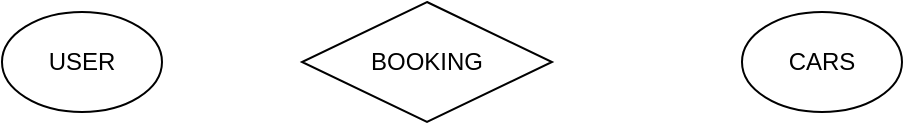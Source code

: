 <mxfile>
    <diagram id="uWD9zyObgpRovx7oB0LW" name="Page-1">
        <mxGraphModel dx="795" dy="647" grid="1" gridSize="10" guides="1" tooltips="1" connect="1" arrows="1" fold="1" page="1" pageScale="1" pageWidth="850" pageHeight="1100" math="0" shadow="0">
            <root>
                <mxCell id="0"/>
                <mxCell id="1" parent="0"/>
                <mxCell id="2" value="USER" style="ellipse;whiteSpace=wrap;html=1;" vertex="1" parent="1">
                    <mxGeometry x="160" y="400" width="80" height="50" as="geometry"/>
                </mxCell>
                <mxCell id="3" value="CARS" style="ellipse;whiteSpace=wrap;html=1;" vertex="1" parent="1">
                    <mxGeometry x="530" y="400" width="80" height="50" as="geometry"/>
                </mxCell>
                <mxCell id="6" value="BOOKING" style="rhombus;whiteSpace=wrap;html=1;" vertex="1" parent="1">
                    <mxGeometry x="310" y="395" width="125" height="60" as="geometry"/>
                </mxCell>
            </root>
        </mxGraphModel>
    </diagram>
</mxfile>